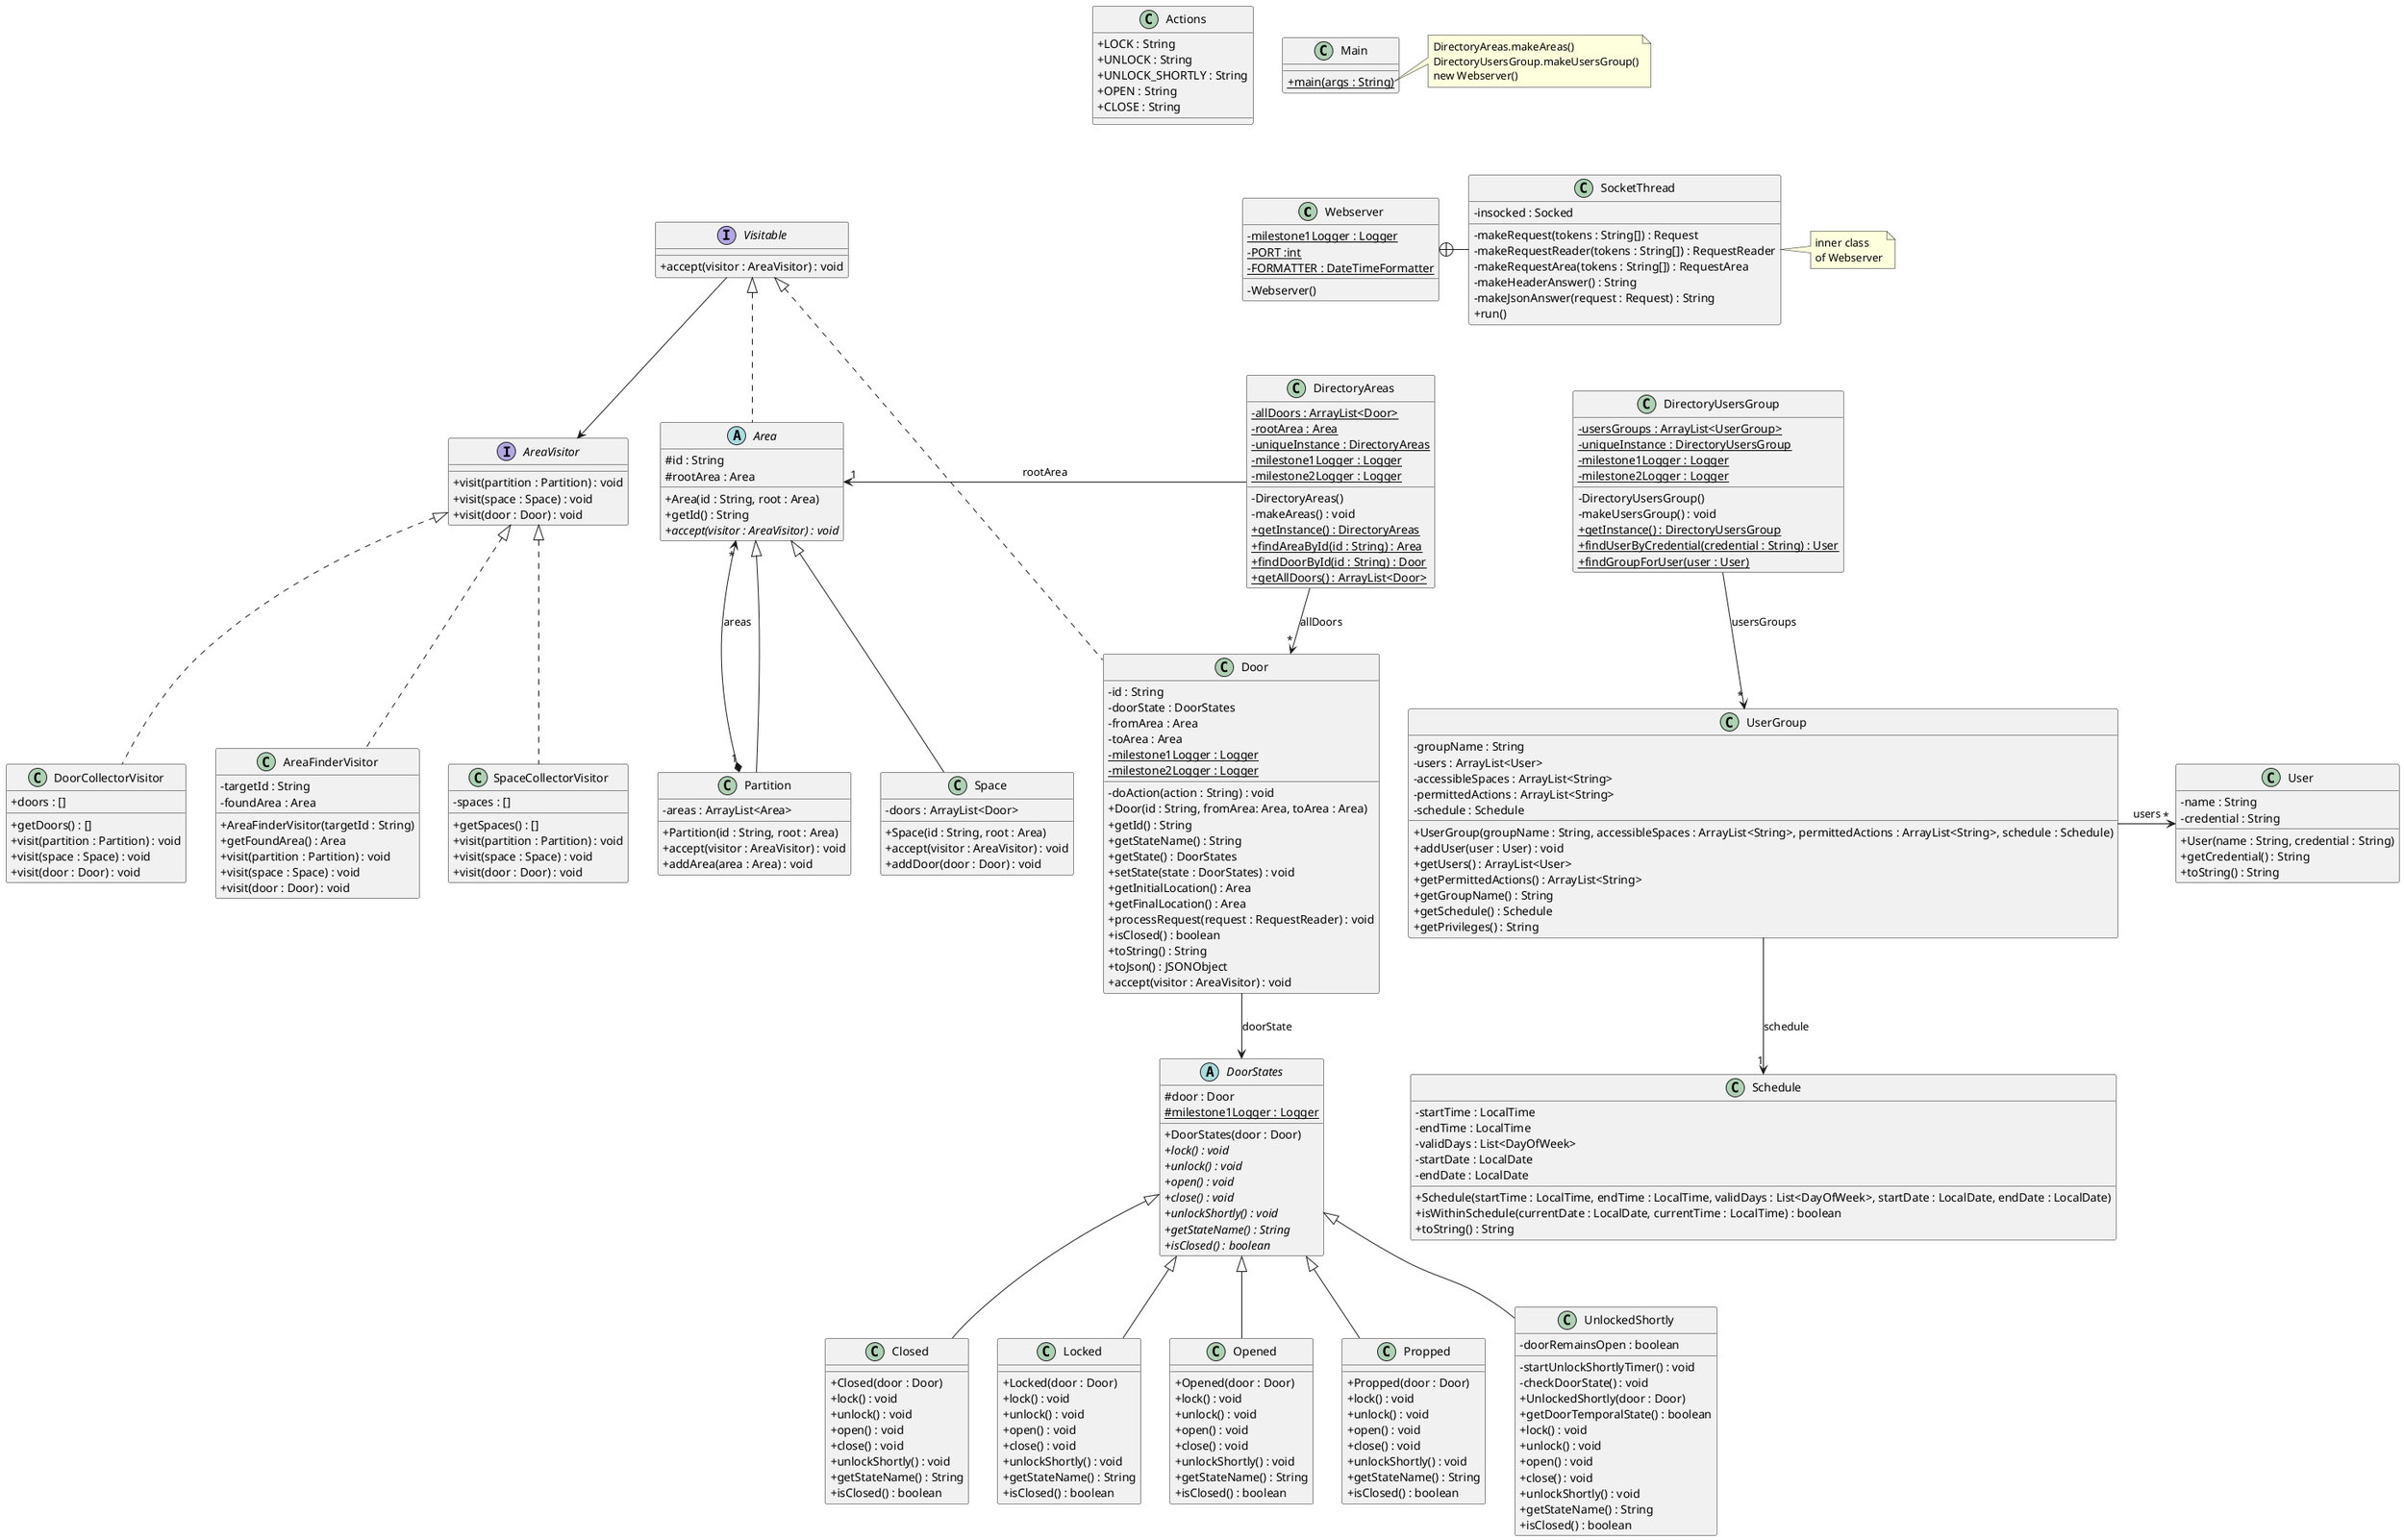 @startuml
'https://plantuml.com/class-diagram
skinparam classAttributeIconSize 0

class Webserver {
- {static} milestone1Logger : Logger
- {static} PORT :int
- {static} FORMATTER : DateTimeFormatter
- Webserver()
}

class SocketThread {
- insocked : Socked
- makeRequest(tokens : String[]) : Request
- makeRequestReader(tokens : String[]) : RequestReader
- makeRequestArea(tokens : String[]) : RequestArea
- makeHeaderAnswer() : String
- makeJsonAnswer(request : Request) : String
+ run()
}

Webserver +-right- SocketThread

note right of SocketThread
inner class
of Webserver
end note

class Actions {
+ LOCK : String
+ UNLOCK : String
+ UNLOCK_SHORTLY : String
+ OPEN : String
+ CLOSE : String
}
Actions -[hidden]right Main

class Main {
+ {static} main(args : String)
}

note right of Main::main
DirectoryAreas.makeAreas()
DirectoryUsersGroup.makeUsersGroup()
new Webserver()
end note

Main -[hidden]down- Webserver

class DirectoryAreas {
- {static} allDoors : ArrayList<Door>
- {static} rootArea : Area
- {static} uniqueInstance : DirectoryAreas
- {static} milestone1Logger : Logger
- {static} milestone2Logger : Logger
- DirectoryAreas()
- makeAreas() : void
+ {static} getInstance() : DirectoryAreas
+ {static} findAreaById(id : String) : Area
+ {static} findDoorById(id : String) : Door
+ {static} getAllDoors() : ArrayList<Door>
}
Webserver -[hidden]down- DirectoryAreas

class DirectoryUsersGroup {
- {static} usersGroups : ArrayList<UserGroup>
- {static} uniqueInstance : DirectoryUsersGroup
- {static} milestone1Logger : Logger
- {static} milestone2Logger : Logger
- DirectoryUsersGroup()
- makeUsersGroup() : void
+ {static} getInstance() : DirectoryUsersGroup
+ {static} findUserByCredential(credential : String) : User
+ {static} findGroupForUser(user : User)
}
DirectoryAreas -[hidden]right- DirectoryUsersGroup

abstract class Area implements Visitable {
# id : String
# rootArea : Area
+ Area(id : String, root : Area)
+ getId() : String
+ {abstract} accept(visitor : AreaVisitor) : void
}
DirectoryAreas -left-> "1" Area : "rootArea"

class Door implements Visitable {
- id : String
- doorState : DoorStates
- fromArea : Area
- toArea : Area
- {static} milestone1Logger : Logger
- {static} milestone2Logger : Logger
- doAction(action : String) : void
+ Door(id : String, fromArea: Area, toArea : Area)
+ getId() : String
+ getStateName() : String
+ getState() : DoorStates
+ setState(state : DoorStates) : void
+ getInitialLocation() : Area
+ getFinalLocation() : Area
+ processRequest(request : RequestReader) : void
+ isClosed() : boolean
+ toString() : String
+ toJson() : JSONObject
+ accept(visitor : AreaVisitor) : void
}
DirectoryAreas -down-> "*" Door : "allDoors"

class Space extends Area{
- doors : ArrayList<Door>
+ Space(id : String, root : Area)
+ accept(visitor : AreaVisitor) : void
+ addDoor(door : Door) : void
}

class Partition extends Area {
- areas : ArrayList<Area>
+ Partition(id : String, root : Area)
+ accept(visitor : AreaVisitor) : void
+ addArea(area : Area) : void
}
Partition "1" *--> "*" Area : "areas"

abstract class DoorStates {
# door : Door
# {static} milestone1Logger : Logger
+ DoorStates(door : Door)
+ {abstract} lock() : void
+ {abstract} unlock() : void
+ {abstract} open() : void
+ {abstract} close() : void
+ {abstract} unlockShortly() : void
+ {abstract} getStateName() : String
+ {abstract} isClosed() : boolean
}
DoorStates <-up- Door : "doorState"

class Closed extends DoorStates {
+ Closed(door : Door)
+ lock() : void
+ unlock() : void
+ open() : void
+ close() : void
+ unlockShortly() : void
+ getStateName() : String
+ isClosed() : boolean
}

class Locked extends DoorStates {
+ Locked(door : Door)
+ lock() : void
+ unlock() : void
+ open() : void
+ close() : void
+ unlockShortly() : void
+ getStateName() : String
+ isClosed() : boolean
}

class Opened extends DoorStates {
+ Opened(door : Door)
+ lock() : void
+ unlock() : void
+ open() : void
+ close() : void
+ unlockShortly() : void
+ getStateName() : String
+ isClosed() : boolean
}

class Propped extends DoorStates {
+ Propped(door : Door)
+ lock() : void
+ unlock() : void
+ open() : void
+ close() : void
+ unlockShortly() : void
+ getStateName() : String
+ isClosed() : boolean
}

class UnlockedShortly extends DoorStates {
- doorRemainsOpen : boolean
- startUnlockShortlyTimer() : void
- checkDoorState() : void
+ UnlockedShortly(door : Door)
+ getDoorTemporalState() : boolean
+ lock() : void
+ unlock() : void
+ open() : void
+ close() : void
+ unlockShortly() : void
+ getStateName() : String
+ isClosed() : boolean
}

class UserGroup {
- groupName : String
- users : ArrayList<User>
- accessibleSpaces : ArrayList<String>
- permittedActions : ArrayList<String>
- schedule : Schedule
+ UserGroup(groupName : String, accessibleSpaces : ArrayList<String>, permittedActions : ArrayList<String>, schedule : Schedule)
+ addUser(user : User) : void
+ getUsers() : ArrayList<User>
+ getPermittedActions() : ArrayList<String>
+ getGroupName() : String
+ getSchedule() : Schedule
+ getPrivileges() : String
}
UserGroup "*" <-up- DirectoryUsersGroup : usersGroups

class Schedule {
- startTime : LocalTime
- endTime : LocalTime
- validDays : List<DayOfWeek>
- startDate : LocalDate
- endDate : LocalDate
+ Schedule(startTime : LocalTime, endTime : LocalTime, validDays : List<DayOfWeek>, startDate : LocalDate, endDate : LocalDate)
+ isWithinSchedule(currentDate : LocalDate, currentTime : LocalTime) : boolean
+ toString() : String
}
Schedule "1" <-up- UserGroup : "schedule"

class User {
- name : String
- credential : String
+ User(name : String, credential : String)
+ getCredential() : String
+ toString() : String
}
User "*" <-left- UserGroup : "users"

interface Visitable {
+ accept(visitor : AreaVisitor) : void
}

interface AreaVisitor {
+ visit(partition : Partition) : void
+ visit(space : Space) : void
+ visit(door : Door) : void
}
AreaVisitor -[hidden]right- Area
AreaVisitor <-up- Visitable

class AreaFinderVisitor implements AreaVisitor {
- targetId : String
- foundArea : Area
+ AreaFinderVisitor(targetId : String)
+ getFoundArea() : Area
+ visit(partition : Partition) : void
+ visit(space : Space) : void
+ visit(door : Door) : void
}

class SpaceCollectorVisitor implements AreaVisitor {
- spaces : []
+ getSpaces() : []
+ visit(partition : Partition) : void
+ visit(space : Space) : void
+ visit(door : Door) : void
}

class DoorCollectorVisitor implements AreaVisitor {
+ doors : []
+ getDoors() : []
+ visit(partition : Partition) : void
+ visit(space : Space) : void
+ visit(door : Door) : void
}
@enduml
